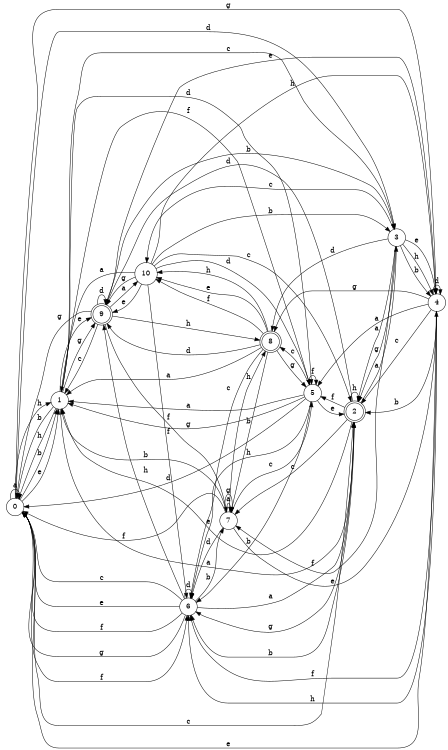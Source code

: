 digraph n9_5 {
__start0 [label="" shape="none"];

rankdir=LR;
size="8,5";

s0 [style="filled", color="black", fillcolor="white" shape="circle", label="0"];
s1 [style="filled", color="black", fillcolor="white" shape="circle", label="1"];
s2 [style="rounded,filled", color="black", fillcolor="white" shape="doublecircle", label="2"];
s3 [style="filled", color="black", fillcolor="white" shape="circle", label="3"];
s4 [style="filled", color="black", fillcolor="white" shape="circle", label="4"];
s5 [style="filled", color="black", fillcolor="white" shape="circle", label="5"];
s6 [style="filled", color="black", fillcolor="white" shape="circle", label="6"];
s7 [style="filled", color="black", fillcolor="white" shape="circle", label="7"];
s8 [style="rounded,filled", color="black", fillcolor="white" shape="doublecircle", label="8"];
s9 [style="rounded,filled", color="black", fillcolor="white" shape="doublecircle", label="9"];
s10 [style="filled", color="black", fillcolor="white" shape="circle", label="10"];
s0 -> s0 [label="a"];
s0 -> s1 [label="b"];
s0 -> s2 [label="c"];
s0 -> s3 [label="d"];
s0 -> s1 [label="e"];
s0 -> s6 [label="f"];
s0 -> s4 [label="g"];
s0 -> s1 [label="h"];
s1 -> s2 [label="a"];
s1 -> s0 [label="b"];
s1 -> s3 [label="c"];
s1 -> s5 [label="d"];
s1 -> s9 [label="e"];
s1 -> s5 [label="f"];
s1 -> s9 [label="g"];
s1 -> s0 [label="h"];
s2 -> s3 [label="a"];
s2 -> s6 [label="b"];
s2 -> s7 [label="c"];
s2 -> s9 [label="d"];
s2 -> s1 [label="e"];
s2 -> s5 [label="f"];
s2 -> s6 [label="g"];
s2 -> s2 [label="h"];
s3 -> s2 [label="a"];
s3 -> s4 [label="b"];
s3 -> s10 [label="c"];
s3 -> s8 [label="d"];
s3 -> s4 [label="e"];
s3 -> s7 [label="f"];
s3 -> s2 [label="g"];
s3 -> s4 [label="h"];
s4 -> s5 [label="a"];
s4 -> s2 [label="b"];
s4 -> s2 [label="c"];
s4 -> s4 [label="d"];
s4 -> s0 [label="e"];
s4 -> s6 [label="f"];
s4 -> s8 [label="g"];
s4 -> s6 [label="h"];
s5 -> s1 [label="a"];
s5 -> s6 [label="b"];
s5 -> s8 [label="c"];
s5 -> s0 [label="d"];
s5 -> s2 [label="e"];
s5 -> s5 [label="f"];
s5 -> s1 [label="g"];
s5 -> s6 [label="h"];
s6 -> s2 [label="a"];
s6 -> s7 [label="b"];
s6 -> s0 [label="c"];
s6 -> s6 [label="d"];
s6 -> s0 [label="e"];
s6 -> s0 [label="f"];
s6 -> s0 [label="g"];
s6 -> s9 [label="h"];
s7 -> s7 [label="a"];
s7 -> s1 [label="b"];
s7 -> s5 [label="c"];
s7 -> s6 [label="d"];
s7 -> s4 [label="e"];
s7 -> s0 [label="f"];
s7 -> s7 [label="g"];
s7 -> s8 [label="h"];
s8 -> s1 [label="a"];
s8 -> s7 [label="b"];
s8 -> s6 [label="c"];
s8 -> s9 [label="d"];
s8 -> s10 [label="e"];
s8 -> s10 [label="f"];
s8 -> s5 [label="g"];
s8 -> s10 [label="h"];
s9 -> s10 [label="a"];
s9 -> s3 [label="b"];
s9 -> s1 [label="c"];
s9 -> s9 [label="d"];
s9 -> s4 [label="e"];
s9 -> s7 [label="f"];
s9 -> s0 [label="g"];
s9 -> s8 [label="h"];
s10 -> s1 [label="a"];
s10 -> s3 [label="b"];
s10 -> s2 [label="c"];
s10 -> s5 [label="d"];
s10 -> s9 [label="e"];
s10 -> s6 [label="f"];
s10 -> s9 [label="g"];
s10 -> s4 [label="h"];

}